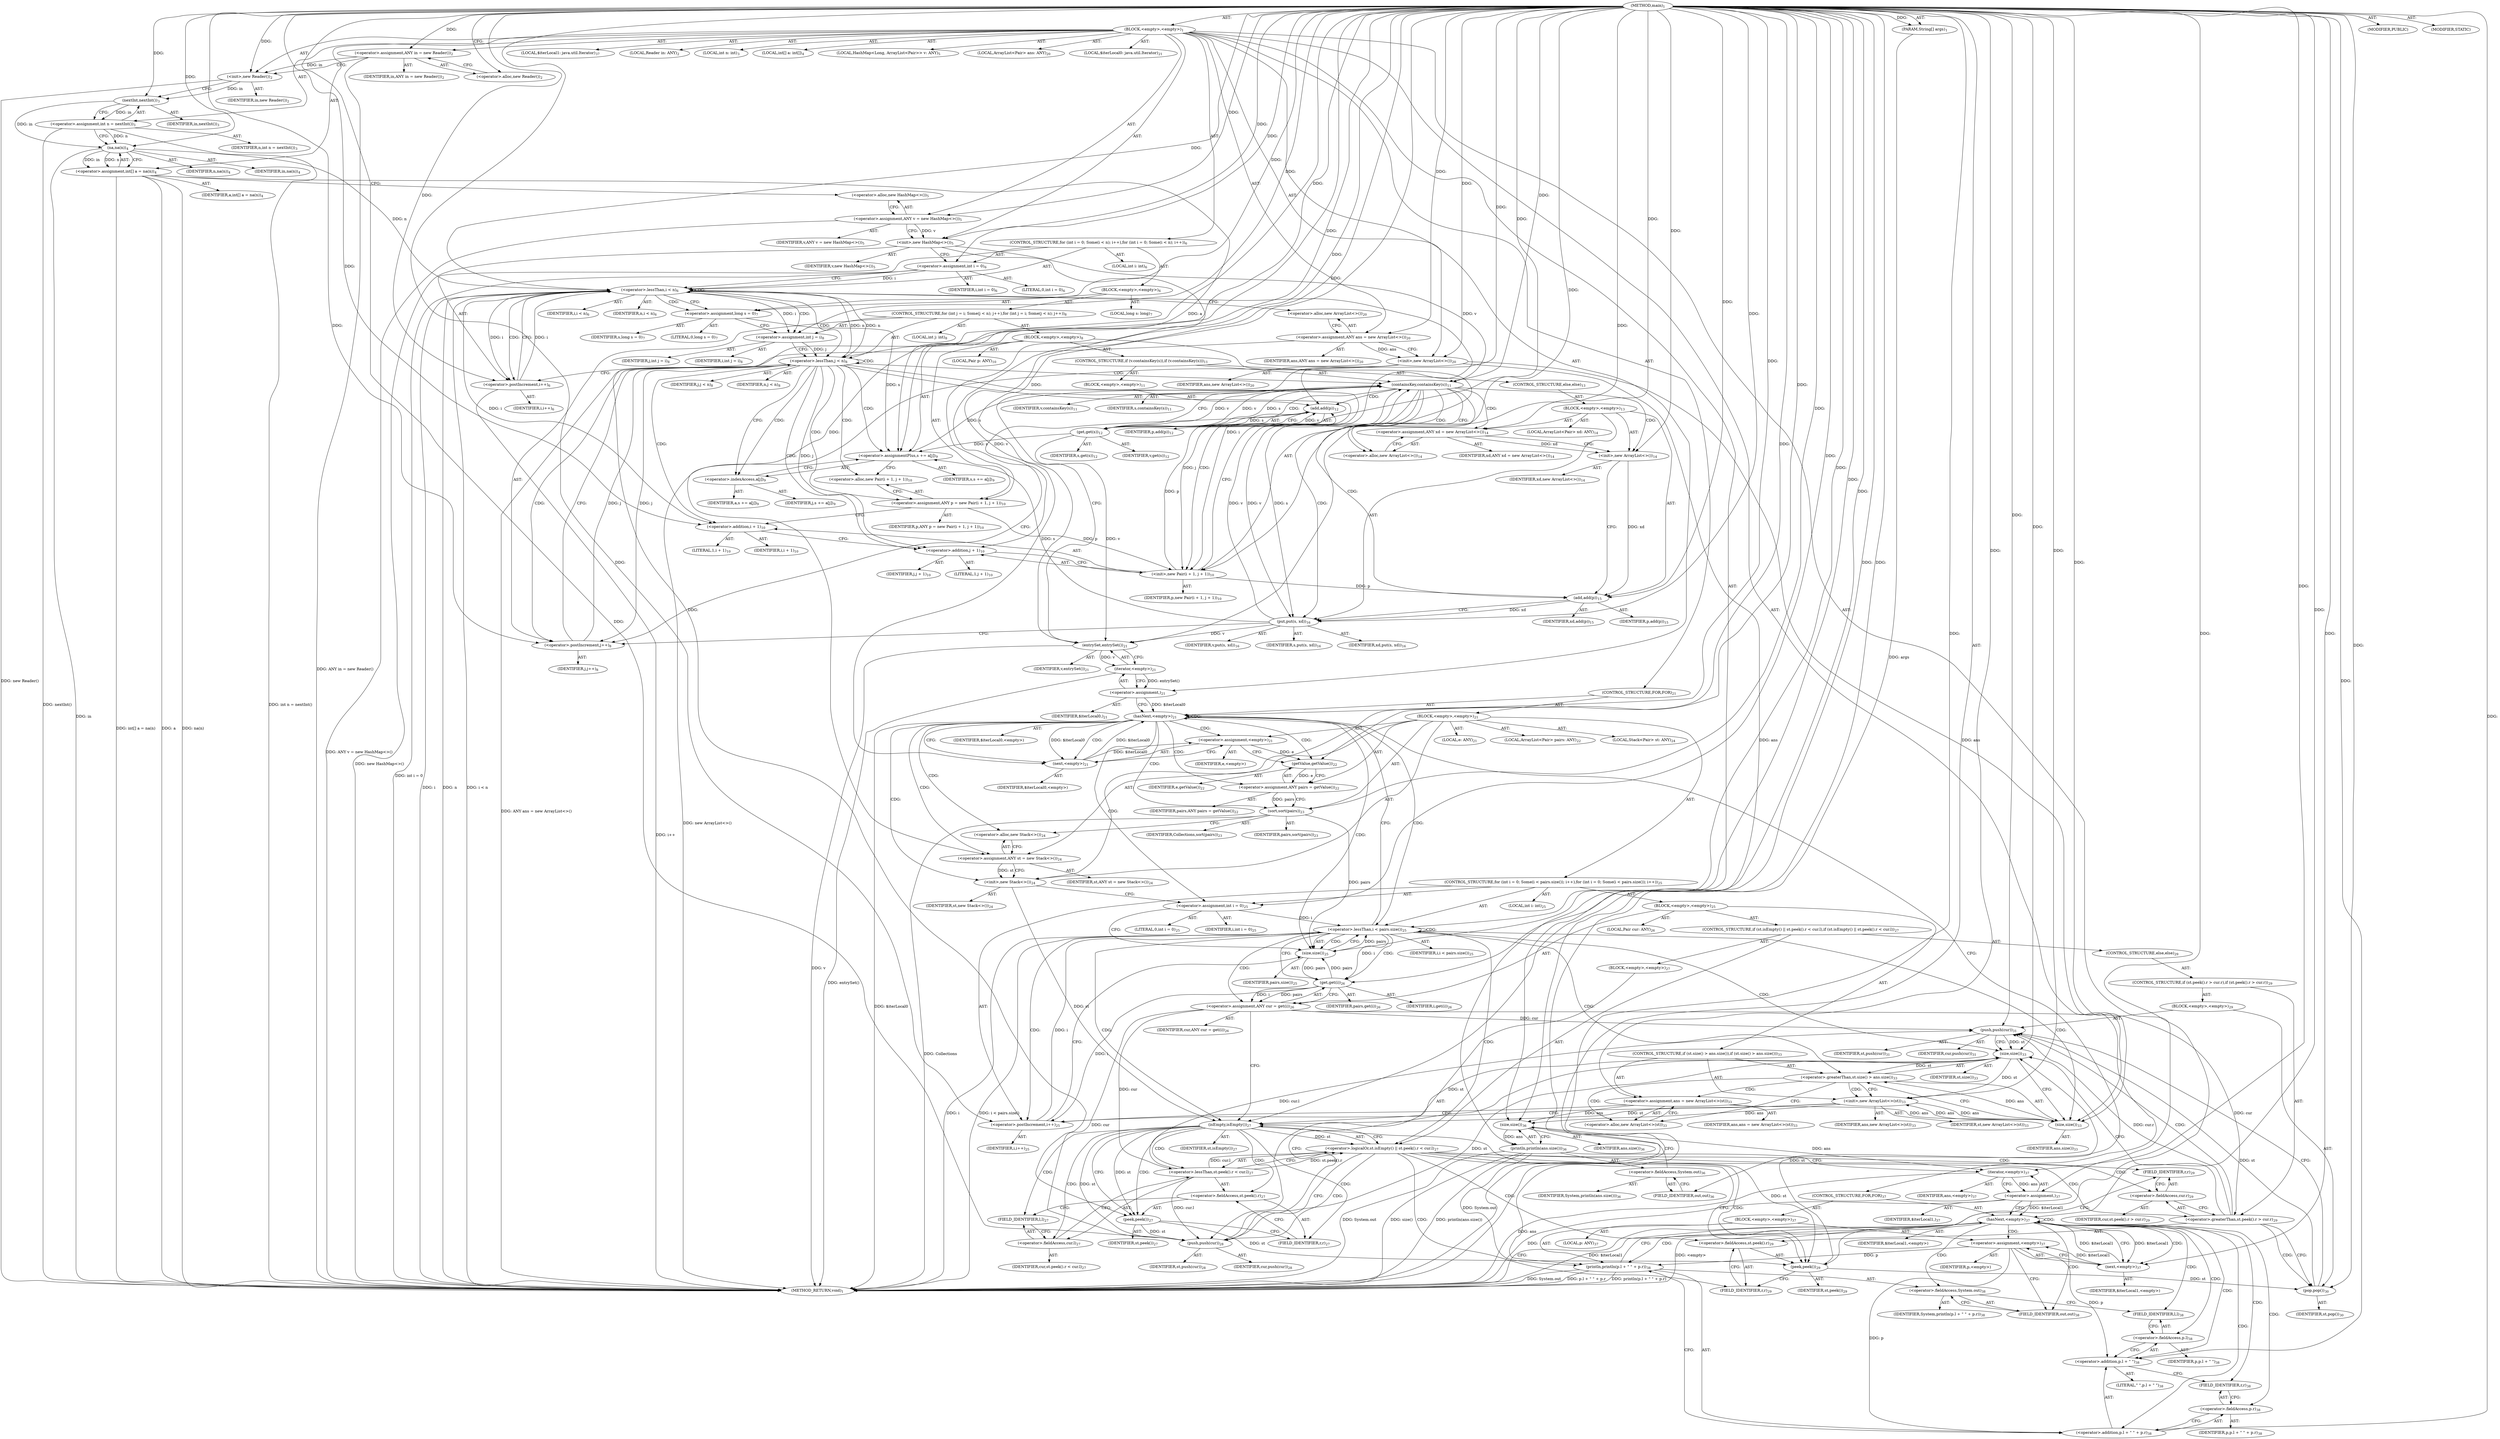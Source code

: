 digraph "main" {  
"30" [label = <(METHOD,main)<SUB>1</SUB>> ]
"31" [label = <(PARAM,String[] args)<SUB>1</SUB>> ]
"32" [label = <(BLOCK,&lt;empty&gt;,&lt;empty&gt;)<SUB>1</SUB>> ]
"4" [label = <(LOCAL,Reader in: ANY)<SUB>2</SUB>> ]
"33" [label = <(&lt;operator&gt;.assignment,ANY in = new Reader())<SUB>2</SUB>> ]
"34" [label = <(IDENTIFIER,in,ANY in = new Reader())<SUB>2</SUB>> ]
"35" [label = <(&lt;operator&gt;.alloc,new Reader())<SUB>2</SUB>> ]
"36" [label = <(&lt;init&gt;,new Reader())<SUB>2</SUB>> ]
"3" [label = <(IDENTIFIER,in,new Reader())<SUB>2</SUB>> ]
"37" [label = <(LOCAL,int n: int)<SUB>3</SUB>> ]
"38" [label = <(&lt;operator&gt;.assignment,int n = nextInt())<SUB>3</SUB>> ]
"39" [label = <(IDENTIFIER,n,int n = nextInt())<SUB>3</SUB>> ]
"40" [label = <(nextInt,nextInt())<SUB>3</SUB>> ]
"41" [label = <(IDENTIFIER,in,nextInt())<SUB>3</SUB>> ]
"42" [label = <(LOCAL,int[] a: int[])<SUB>4</SUB>> ]
"43" [label = <(&lt;operator&gt;.assignment,int[] a = na(n))<SUB>4</SUB>> ]
"44" [label = <(IDENTIFIER,a,int[] a = na(n))<SUB>4</SUB>> ]
"45" [label = <(na,na(n))<SUB>4</SUB>> ]
"46" [label = <(IDENTIFIER,in,na(n))<SUB>4</SUB>> ]
"47" [label = <(IDENTIFIER,n,na(n))<SUB>4</SUB>> ]
"6" [label = <(LOCAL,HashMap&lt;Long, ArrayList&lt;Pair&gt;&gt; v: ANY)<SUB>5</SUB>> ]
"48" [label = <(&lt;operator&gt;.assignment,ANY v = new HashMap&lt;&gt;())<SUB>5</SUB>> ]
"49" [label = <(IDENTIFIER,v,ANY v = new HashMap&lt;&gt;())<SUB>5</SUB>> ]
"50" [label = <(&lt;operator&gt;.alloc,new HashMap&lt;&gt;())<SUB>5</SUB>> ]
"51" [label = <(&lt;init&gt;,new HashMap&lt;&gt;())<SUB>5</SUB>> ]
"5" [label = <(IDENTIFIER,v,new HashMap&lt;&gt;())<SUB>5</SUB>> ]
"52" [label = <(CONTROL_STRUCTURE,for (int i = 0; Some(i &lt; n); i++),for (int i = 0; Some(i &lt; n); i++))<SUB>6</SUB>> ]
"53" [label = <(LOCAL,int i: int)<SUB>6</SUB>> ]
"54" [label = <(&lt;operator&gt;.assignment,int i = 0)<SUB>6</SUB>> ]
"55" [label = <(IDENTIFIER,i,int i = 0)<SUB>6</SUB>> ]
"56" [label = <(LITERAL,0,int i = 0)<SUB>6</SUB>> ]
"57" [label = <(&lt;operator&gt;.lessThan,i &lt; n)<SUB>6</SUB>> ]
"58" [label = <(IDENTIFIER,i,i &lt; n)<SUB>6</SUB>> ]
"59" [label = <(IDENTIFIER,n,i &lt; n)<SUB>6</SUB>> ]
"60" [label = <(&lt;operator&gt;.postIncrement,i++)<SUB>6</SUB>> ]
"61" [label = <(IDENTIFIER,i,i++)<SUB>6</SUB>> ]
"62" [label = <(BLOCK,&lt;empty&gt;,&lt;empty&gt;)<SUB>6</SUB>> ]
"63" [label = <(LOCAL,long s: long)<SUB>7</SUB>> ]
"64" [label = <(&lt;operator&gt;.assignment,long s = 0)<SUB>7</SUB>> ]
"65" [label = <(IDENTIFIER,s,long s = 0)<SUB>7</SUB>> ]
"66" [label = <(LITERAL,0,long s = 0)<SUB>7</SUB>> ]
"67" [label = <(CONTROL_STRUCTURE,for (int j = i; Some(j &lt; n); j++),for (int j = i; Some(j &lt; n); j++))<SUB>8</SUB>> ]
"68" [label = <(LOCAL,int j: int)<SUB>8</SUB>> ]
"69" [label = <(&lt;operator&gt;.assignment,int j = i)<SUB>8</SUB>> ]
"70" [label = <(IDENTIFIER,j,int j = i)<SUB>8</SUB>> ]
"71" [label = <(IDENTIFIER,i,int j = i)<SUB>8</SUB>> ]
"72" [label = <(&lt;operator&gt;.lessThan,j &lt; n)<SUB>8</SUB>> ]
"73" [label = <(IDENTIFIER,j,j &lt; n)<SUB>8</SUB>> ]
"74" [label = <(IDENTIFIER,n,j &lt; n)<SUB>8</SUB>> ]
"75" [label = <(&lt;operator&gt;.postIncrement,j++)<SUB>8</SUB>> ]
"76" [label = <(IDENTIFIER,j,j++)<SUB>8</SUB>> ]
"77" [label = <(BLOCK,&lt;empty&gt;,&lt;empty&gt;)<SUB>8</SUB>> ]
"78" [label = <(&lt;operator&gt;.assignmentPlus,s += a[j])<SUB>9</SUB>> ]
"79" [label = <(IDENTIFIER,s,s += a[j])<SUB>9</SUB>> ]
"80" [label = <(&lt;operator&gt;.indexAccess,a[j])<SUB>9</SUB>> ]
"81" [label = <(IDENTIFIER,a,s += a[j])<SUB>9</SUB>> ]
"82" [label = <(IDENTIFIER,j,s += a[j])<SUB>9</SUB>> ]
"8" [label = <(LOCAL,Pair p: ANY)<SUB>10</SUB>> ]
"83" [label = <(&lt;operator&gt;.assignment,ANY p = new Pair(i + 1, j + 1))<SUB>10</SUB>> ]
"84" [label = <(IDENTIFIER,p,ANY p = new Pair(i + 1, j + 1))<SUB>10</SUB>> ]
"85" [label = <(&lt;operator&gt;.alloc,new Pair(i + 1, j + 1))<SUB>10</SUB>> ]
"86" [label = <(&lt;init&gt;,new Pair(i + 1, j + 1))<SUB>10</SUB>> ]
"7" [label = <(IDENTIFIER,p,new Pair(i + 1, j + 1))<SUB>10</SUB>> ]
"87" [label = <(&lt;operator&gt;.addition,i + 1)<SUB>10</SUB>> ]
"88" [label = <(IDENTIFIER,i,i + 1)<SUB>10</SUB>> ]
"89" [label = <(LITERAL,1,i + 1)<SUB>10</SUB>> ]
"90" [label = <(&lt;operator&gt;.addition,j + 1)<SUB>10</SUB>> ]
"91" [label = <(IDENTIFIER,j,j + 1)<SUB>10</SUB>> ]
"92" [label = <(LITERAL,1,j + 1)<SUB>10</SUB>> ]
"93" [label = <(CONTROL_STRUCTURE,if (v.containsKey(s)),if (v.containsKey(s)))<SUB>11</SUB>> ]
"94" [label = <(containsKey,containsKey(s))<SUB>11</SUB>> ]
"95" [label = <(IDENTIFIER,v,containsKey(s))<SUB>11</SUB>> ]
"96" [label = <(IDENTIFIER,s,containsKey(s))<SUB>11</SUB>> ]
"97" [label = <(BLOCK,&lt;empty&gt;,&lt;empty&gt;)<SUB>11</SUB>> ]
"98" [label = <(add,add(p))<SUB>12</SUB>> ]
"99" [label = <(get,get(s))<SUB>12</SUB>> ]
"100" [label = <(IDENTIFIER,v,get(s))<SUB>12</SUB>> ]
"101" [label = <(IDENTIFIER,s,get(s))<SUB>12</SUB>> ]
"102" [label = <(IDENTIFIER,p,add(p))<SUB>12</SUB>> ]
"103" [label = <(CONTROL_STRUCTURE,else,else)<SUB>13</SUB>> ]
"104" [label = <(BLOCK,&lt;empty&gt;,&lt;empty&gt;)<SUB>13</SUB>> ]
"10" [label = <(LOCAL,ArrayList&lt;Pair&gt; xd: ANY)<SUB>14</SUB>> ]
"105" [label = <(&lt;operator&gt;.assignment,ANY xd = new ArrayList&lt;&gt;())<SUB>14</SUB>> ]
"106" [label = <(IDENTIFIER,xd,ANY xd = new ArrayList&lt;&gt;())<SUB>14</SUB>> ]
"107" [label = <(&lt;operator&gt;.alloc,new ArrayList&lt;&gt;())<SUB>14</SUB>> ]
"108" [label = <(&lt;init&gt;,new ArrayList&lt;&gt;())<SUB>14</SUB>> ]
"9" [label = <(IDENTIFIER,xd,new ArrayList&lt;&gt;())<SUB>14</SUB>> ]
"109" [label = <(add,add(p))<SUB>15</SUB>> ]
"110" [label = <(IDENTIFIER,xd,add(p))<SUB>15</SUB>> ]
"111" [label = <(IDENTIFIER,p,add(p))<SUB>15</SUB>> ]
"112" [label = <(put,put(s, xd))<SUB>16</SUB>> ]
"113" [label = <(IDENTIFIER,v,put(s, xd))<SUB>16</SUB>> ]
"114" [label = <(IDENTIFIER,s,put(s, xd))<SUB>16</SUB>> ]
"115" [label = <(IDENTIFIER,xd,put(s, xd))<SUB>16</SUB>> ]
"12" [label = <(LOCAL,ArrayList&lt;Pair&gt; ans: ANY)<SUB>20</SUB>> ]
"116" [label = <(&lt;operator&gt;.assignment,ANY ans = new ArrayList&lt;&gt;())<SUB>20</SUB>> ]
"117" [label = <(IDENTIFIER,ans,ANY ans = new ArrayList&lt;&gt;())<SUB>20</SUB>> ]
"118" [label = <(&lt;operator&gt;.alloc,new ArrayList&lt;&gt;())<SUB>20</SUB>> ]
"119" [label = <(&lt;init&gt;,new ArrayList&lt;&gt;())<SUB>20</SUB>> ]
"11" [label = <(IDENTIFIER,ans,new ArrayList&lt;&gt;())<SUB>20</SUB>> ]
"120" [label = <(LOCAL,$iterLocal0: java.util.Iterator)<SUB>21</SUB>> ]
"121" [label = <(&lt;operator&gt;.assignment,)<SUB>21</SUB>> ]
"122" [label = <(IDENTIFIER,$iterLocal0,)<SUB>21</SUB>> ]
"123" [label = <(iterator,&lt;empty&gt;)<SUB>21</SUB>> ]
"124" [label = <(entrySet,entrySet())<SUB>21</SUB>> ]
"125" [label = <(IDENTIFIER,v,entrySet())<SUB>21</SUB>> ]
"126" [label = <(CONTROL_STRUCTURE,FOR,FOR)<SUB>21</SUB>> ]
"127" [label = <(hasNext,&lt;empty&gt;)<SUB>21</SUB>> ]
"128" [label = <(IDENTIFIER,$iterLocal0,&lt;empty&gt;)> ]
"129" [label = <(BLOCK,&lt;empty&gt;,&lt;empty&gt;)<SUB>21</SUB>> ]
"130" [label = <(LOCAL,e: ANY)<SUB>21</SUB>> ]
"131" [label = <(&lt;operator&gt;.assignment,&lt;empty&gt;)<SUB>21</SUB>> ]
"132" [label = <(IDENTIFIER,e,&lt;empty&gt;)> ]
"133" [label = <(next,&lt;empty&gt;)<SUB>21</SUB>> ]
"134" [label = <(IDENTIFIER,$iterLocal0,&lt;empty&gt;)> ]
"135" [label = <(LOCAL,ArrayList&lt;Pair&gt; pairs: ANY)<SUB>22</SUB>> ]
"136" [label = <(&lt;operator&gt;.assignment,ANY pairs = getValue())<SUB>22</SUB>> ]
"137" [label = <(IDENTIFIER,pairs,ANY pairs = getValue())<SUB>22</SUB>> ]
"138" [label = <(getValue,getValue())<SUB>22</SUB>> ]
"139" [label = <(IDENTIFIER,e,getValue())<SUB>22</SUB>> ]
"140" [label = <(sort,sort(pairs))<SUB>23</SUB>> ]
"141" [label = <(IDENTIFIER,Collections,sort(pairs))<SUB>23</SUB>> ]
"142" [label = <(IDENTIFIER,pairs,sort(pairs))<SUB>23</SUB>> ]
"14" [label = <(LOCAL,Stack&lt;Pair&gt; st: ANY)<SUB>24</SUB>> ]
"143" [label = <(&lt;operator&gt;.assignment,ANY st = new Stack&lt;&gt;())<SUB>24</SUB>> ]
"144" [label = <(IDENTIFIER,st,ANY st = new Stack&lt;&gt;())<SUB>24</SUB>> ]
"145" [label = <(&lt;operator&gt;.alloc,new Stack&lt;&gt;())<SUB>24</SUB>> ]
"146" [label = <(&lt;init&gt;,new Stack&lt;&gt;())<SUB>24</SUB>> ]
"13" [label = <(IDENTIFIER,st,new Stack&lt;&gt;())<SUB>24</SUB>> ]
"147" [label = <(CONTROL_STRUCTURE,for (int i = 0; Some(i &lt; pairs.size()); i++),for (int i = 0; Some(i &lt; pairs.size()); i++))<SUB>25</SUB>> ]
"148" [label = <(LOCAL,int i: int)<SUB>25</SUB>> ]
"149" [label = <(&lt;operator&gt;.assignment,int i = 0)<SUB>25</SUB>> ]
"150" [label = <(IDENTIFIER,i,int i = 0)<SUB>25</SUB>> ]
"151" [label = <(LITERAL,0,int i = 0)<SUB>25</SUB>> ]
"152" [label = <(&lt;operator&gt;.lessThan,i &lt; pairs.size())<SUB>25</SUB>> ]
"153" [label = <(IDENTIFIER,i,i &lt; pairs.size())<SUB>25</SUB>> ]
"154" [label = <(size,size())<SUB>25</SUB>> ]
"155" [label = <(IDENTIFIER,pairs,size())<SUB>25</SUB>> ]
"156" [label = <(&lt;operator&gt;.postIncrement,i++)<SUB>25</SUB>> ]
"157" [label = <(IDENTIFIER,i,i++)<SUB>25</SUB>> ]
"158" [label = <(BLOCK,&lt;empty&gt;,&lt;empty&gt;)<SUB>25</SUB>> ]
"159" [label = <(LOCAL,Pair cur: ANY)<SUB>26</SUB>> ]
"160" [label = <(&lt;operator&gt;.assignment,ANY cur = get(i))<SUB>26</SUB>> ]
"161" [label = <(IDENTIFIER,cur,ANY cur = get(i))<SUB>26</SUB>> ]
"162" [label = <(get,get(i))<SUB>26</SUB>> ]
"163" [label = <(IDENTIFIER,pairs,get(i))<SUB>26</SUB>> ]
"164" [label = <(IDENTIFIER,i,get(i))<SUB>26</SUB>> ]
"165" [label = <(CONTROL_STRUCTURE,if (st.isEmpty() || st.peek().r &lt; cur.l),if (st.isEmpty() || st.peek().r &lt; cur.l))<SUB>27</SUB>> ]
"166" [label = <(&lt;operator&gt;.logicalOr,st.isEmpty() || st.peek().r &lt; cur.l)<SUB>27</SUB>> ]
"167" [label = <(isEmpty,isEmpty())<SUB>27</SUB>> ]
"168" [label = <(IDENTIFIER,st,isEmpty())<SUB>27</SUB>> ]
"169" [label = <(&lt;operator&gt;.lessThan,st.peek().r &lt; cur.l)<SUB>27</SUB>> ]
"170" [label = <(&lt;operator&gt;.fieldAccess,st.peek().r)<SUB>27</SUB>> ]
"171" [label = <(peek,peek())<SUB>27</SUB>> ]
"172" [label = <(IDENTIFIER,st,peek())<SUB>27</SUB>> ]
"173" [label = <(FIELD_IDENTIFIER,r,r)<SUB>27</SUB>> ]
"174" [label = <(&lt;operator&gt;.fieldAccess,cur.l)<SUB>27</SUB>> ]
"175" [label = <(IDENTIFIER,cur,st.peek().r &lt; cur.l)<SUB>27</SUB>> ]
"176" [label = <(FIELD_IDENTIFIER,l,l)<SUB>27</SUB>> ]
"177" [label = <(BLOCK,&lt;empty&gt;,&lt;empty&gt;)<SUB>27</SUB>> ]
"178" [label = <(push,push(cur))<SUB>28</SUB>> ]
"179" [label = <(IDENTIFIER,st,push(cur))<SUB>28</SUB>> ]
"180" [label = <(IDENTIFIER,cur,push(cur))<SUB>28</SUB>> ]
"181" [label = <(CONTROL_STRUCTURE,else,else)<SUB>29</SUB>> ]
"182" [label = <(CONTROL_STRUCTURE,if (st.peek().r &gt; cur.r),if (st.peek().r &gt; cur.r))<SUB>29</SUB>> ]
"183" [label = <(&lt;operator&gt;.greaterThan,st.peek().r &gt; cur.r)<SUB>29</SUB>> ]
"184" [label = <(&lt;operator&gt;.fieldAccess,st.peek().r)<SUB>29</SUB>> ]
"185" [label = <(peek,peek())<SUB>29</SUB>> ]
"186" [label = <(IDENTIFIER,st,peek())<SUB>29</SUB>> ]
"187" [label = <(FIELD_IDENTIFIER,r,r)<SUB>29</SUB>> ]
"188" [label = <(&lt;operator&gt;.fieldAccess,cur.r)<SUB>29</SUB>> ]
"189" [label = <(IDENTIFIER,cur,st.peek().r &gt; cur.r)<SUB>29</SUB>> ]
"190" [label = <(FIELD_IDENTIFIER,r,r)<SUB>29</SUB>> ]
"191" [label = <(BLOCK,&lt;empty&gt;,&lt;empty&gt;)<SUB>29</SUB>> ]
"192" [label = <(pop,pop())<SUB>30</SUB>> ]
"193" [label = <(IDENTIFIER,st,pop())<SUB>30</SUB>> ]
"194" [label = <(push,push(cur))<SUB>31</SUB>> ]
"195" [label = <(IDENTIFIER,st,push(cur))<SUB>31</SUB>> ]
"196" [label = <(IDENTIFIER,cur,push(cur))<SUB>31</SUB>> ]
"197" [label = <(CONTROL_STRUCTURE,if (st.size() &gt; ans.size()),if (st.size() &gt; ans.size()))<SUB>33</SUB>> ]
"198" [label = <(&lt;operator&gt;.greaterThan,st.size() &gt; ans.size())<SUB>33</SUB>> ]
"199" [label = <(size,size())<SUB>33</SUB>> ]
"200" [label = <(IDENTIFIER,st,size())<SUB>33</SUB>> ]
"201" [label = <(size,size())<SUB>33</SUB>> ]
"202" [label = <(IDENTIFIER,ans,size())<SUB>33</SUB>> ]
"203" [label = <(&lt;operator&gt;.assignment,ans = new ArrayList&lt;&gt;(st))<SUB>33</SUB>> ]
"204" [label = <(IDENTIFIER,ans,ans = new ArrayList&lt;&gt;(st))<SUB>33</SUB>> ]
"205" [label = <(&lt;operator&gt;.alloc,new ArrayList&lt;&gt;(st))<SUB>33</SUB>> ]
"206" [label = <(&lt;init&gt;,new ArrayList&lt;&gt;(st))<SUB>33</SUB>> ]
"15" [label = <(IDENTIFIER,ans,new ArrayList&lt;&gt;(st))<SUB>33</SUB>> ]
"207" [label = <(IDENTIFIER,st,new ArrayList&lt;&gt;(st))<SUB>33</SUB>> ]
"208" [label = <(println,println(ans.size()))<SUB>36</SUB>> ]
"209" [label = <(&lt;operator&gt;.fieldAccess,System.out)<SUB>36</SUB>> ]
"210" [label = <(IDENTIFIER,System,println(ans.size()))<SUB>36</SUB>> ]
"211" [label = <(FIELD_IDENTIFIER,out,out)<SUB>36</SUB>> ]
"212" [label = <(size,size())<SUB>36</SUB>> ]
"213" [label = <(IDENTIFIER,ans,size())<SUB>36</SUB>> ]
"214" [label = <(LOCAL,$iterLocal1: java.util.Iterator)<SUB>37</SUB>> ]
"215" [label = <(&lt;operator&gt;.assignment,)<SUB>37</SUB>> ]
"216" [label = <(IDENTIFIER,$iterLocal1,)<SUB>37</SUB>> ]
"217" [label = <(iterator,&lt;empty&gt;)<SUB>37</SUB>> ]
"218" [label = <(IDENTIFIER,ans,&lt;empty&gt;)<SUB>37</SUB>> ]
"219" [label = <(CONTROL_STRUCTURE,FOR,FOR)<SUB>37</SUB>> ]
"220" [label = <(hasNext,&lt;empty&gt;)<SUB>37</SUB>> ]
"221" [label = <(IDENTIFIER,$iterLocal1,&lt;empty&gt;)> ]
"222" [label = <(BLOCK,&lt;empty&gt;,&lt;empty&gt;)<SUB>37</SUB>> ]
"223" [label = <(LOCAL,p: ANY)<SUB>37</SUB>> ]
"224" [label = <(&lt;operator&gt;.assignment,&lt;empty&gt;)<SUB>37</SUB>> ]
"225" [label = <(IDENTIFIER,p,&lt;empty&gt;)> ]
"226" [label = <(next,&lt;empty&gt;)<SUB>37</SUB>> ]
"227" [label = <(IDENTIFIER,$iterLocal1,&lt;empty&gt;)> ]
"228" [label = <(println,println(p.l + &quot; &quot; + p.r))<SUB>38</SUB>> ]
"229" [label = <(&lt;operator&gt;.fieldAccess,System.out)<SUB>38</SUB>> ]
"230" [label = <(IDENTIFIER,System,println(p.l + &quot; &quot; + p.r))<SUB>38</SUB>> ]
"231" [label = <(FIELD_IDENTIFIER,out,out)<SUB>38</SUB>> ]
"232" [label = <(&lt;operator&gt;.addition,p.l + &quot; &quot; + p.r)<SUB>38</SUB>> ]
"233" [label = <(&lt;operator&gt;.addition,p.l + &quot; &quot;)<SUB>38</SUB>> ]
"234" [label = <(&lt;operator&gt;.fieldAccess,p.l)<SUB>38</SUB>> ]
"235" [label = <(IDENTIFIER,p,p.l + &quot; &quot;)<SUB>38</SUB>> ]
"236" [label = <(FIELD_IDENTIFIER,l,l)<SUB>38</SUB>> ]
"237" [label = <(LITERAL,&quot; &quot;,p.l + &quot; &quot;)<SUB>38</SUB>> ]
"238" [label = <(&lt;operator&gt;.fieldAccess,p.r)<SUB>38</SUB>> ]
"239" [label = <(IDENTIFIER,p,p.l + &quot; &quot; + p.r)<SUB>38</SUB>> ]
"240" [label = <(FIELD_IDENTIFIER,r,r)<SUB>38</SUB>> ]
"241" [label = <(MODIFIER,PUBLIC)> ]
"242" [label = <(MODIFIER,STATIC)> ]
"243" [label = <(METHOD_RETURN,void)<SUB>1</SUB>> ]
  "30" -> "31"  [ label = "AST: "] 
  "30" -> "32"  [ label = "AST: "] 
  "30" -> "241"  [ label = "AST: "] 
  "30" -> "242"  [ label = "AST: "] 
  "30" -> "243"  [ label = "AST: "] 
  "32" -> "4"  [ label = "AST: "] 
  "32" -> "33"  [ label = "AST: "] 
  "32" -> "36"  [ label = "AST: "] 
  "32" -> "37"  [ label = "AST: "] 
  "32" -> "38"  [ label = "AST: "] 
  "32" -> "42"  [ label = "AST: "] 
  "32" -> "43"  [ label = "AST: "] 
  "32" -> "6"  [ label = "AST: "] 
  "32" -> "48"  [ label = "AST: "] 
  "32" -> "51"  [ label = "AST: "] 
  "32" -> "52"  [ label = "AST: "] 
  "32" -> "12"  [ label = "AST: "] 
  "32" -> "116"  [ label = "AST: "] 
  "32" -> "119"  [ label = "AST: "] 
  "32" -> "120"  [ label = "AST: "] 
  "32" -> "121"  [ label = "AST: "] 
  "32" -> "126"  [ label = "AST: "] 
  "32" -> "208"  [ label = "AST: "] 
  "32" -> "214"  [ label = "AST: "] 
  "32" -> "215"  [ label = "AST: "] 
  "32" -> "219"  [ label = "AST: "] 
  "33" -> "34"  [ label = "AST: "] 
  "33" -> "35"  [ label = "AST: "] 
  "36" -> "3"  [ label = "AST: "] 
  "38" -> "39"  [ label = "AST: "] 
  "38" -> "40"  [ label = "AST: "] 
  "40" -> "41"  [ label = "AST: "] 
  "43" -> "44"  [ label = "AST: "] 
  "43" -> "45"  [ label = "AST: "] 
  "45" -> "46"  [ label = "AST: "] 
  "45" -> "47"  [ label = "AST: "] 
  "48" -> "49"  [ label = "AST: "] 
  "48" -> "50"  [ label = "AST: "] 
  "51" -> "5"  [ label = "AST: "] 
  "52" -> "53"  [ label = "AST: "] 
  "52" -> "54"  [ label = "AST: "] 
  "52" -> "57"  [ label = "AST: "] 
  "52" -> "60"  [ label = "AST: "] 
  "52" -> "62"  [ label = "AST: "] 
  "54" -> "55"  [ label = "AST: "] 
  "54" -> "56"  [ label = "AST: "] 
  "57" -> "58"  [ label = "AST: "] 
  "57" -> "59"  [ label = "AST: "] 
  "60" -> "61"  [ label = "AST: "] 
  "62" -> "63"  [ label = "AST: "] 
  "62" -> "64"  [ label = "AST: "] 
  "62" -> "67"  [ label = "AST: "] 
  "64" -> "65"  [ label = "AST: "] 
  "64" -> "66"  [ label = "AST: "] 
  "67" -> "68"  [ label = "AST: "] 
  "67" -> "69"  [ label = "AST: "] 
  "67" -> "72"  [ label = "AST: "] 
  "67" -> "75"  [ label = "AST: "] 
  "67" -> "77"  [ label = "AST: "] 
  "69" -> "70"  [ label = "AST: "] 
  "69" -> "71"  [ label = "AST: "] 
  "72" -> "73"  [ label = "AST: "] 
  "72" -> "74"  [ label = "AST: "] 
  "75" -> "76"  [ label = "AST: "] 
  "77" -> "78"  [ label = "AST: "] 
  "77" -> "8"  [ label = "AST: "] 
  "77" -> "83"  [ label = "AST: "] 
  "77" -> "86"  [ label = "AST: "] 
  "77" -> "93"  [ label = "AST: "] 
  "78" -> "79"  [ label = "AST: "] 
  "78" -> "80"  [ label = "AST: "] 
  "80" -> "81"  [ label = "AST: "] 
  "80" -> "82"  [ label = "AST: "] 
  "83" -> "84"  [ label = "AST: "] 
  "83" -> "85"  [ label = "AST: "] 
  "86" -> "7"  [ label = "AST: "] 
  "86" -> "87"  [ label = "AST: "] 
  "86" -> "90"  [ label = "AST: "] 
  "87" -> "88"  [ label = "AST: "] 
  "87" -> "89"  [ label = "AST: "] 
  "90" -> "91"  [ label = "AST: "] 
  "90" -> "92"  [ label = "AST: "] 
  "93" -> "94"  [ label = "AST: "] 
  "93" -> "97"  [ label = "AST: "] 
  "93" -> "103"  [ label = "AST: "] 
  "94" -> "95"  [ label = "AST: "] 
  "94" -> "96"  [ label = "AST: "] 
  "97" -> "98"  [ label = "AST: "] 
  "98" -> "99"  [ label = "AST: "] 
  "98" -> "102"  [ label = "AST: "] 
  "99" -> "100"  [ label = "AST: "] 
  "99" -> "101"  [ label = "AST: "] 
  "103" -> "104"  [ label = "AST: "] 
  "104" -> "10"  [ label = "AST: "] 
  "104" -> "105"  [ label = "AST: "] 
  "104" -> "108"  [ label = "AST: "] 
  "104" -> "109"  [ label = "AST: "] 
  "104" -> "112"  [ label = "AST: "] 
  "105" -> "106"  [ label = "AST: "] 
  "105" -> "107"  [ label = "AST: "] 
  "108" -> "9"  [ label = "AST: "] 
  "109" -> "110"  [ label = "AST: "] 
  "109" -> "111"  [ label = "AST: "] 
  "112" -> "113"  [ label = "AST: "] 
  "112" -> "114"  [ label = "AST: "] 
  "112" -> "115"  [ label = "AST: "] 
  "116" -> "117"  [ label = "AST: "] 
  "116" -> "118"  [ label = "AST: "] 
  "119" -> "11"  [ label = "AST: "] 
  "121" -> "122"  [ label = "AST: "] 
  "121" -> "123"  [ label = "AST: "] 
  "123" -> "124"  [ label = "AST: "] 
  "124" -> "125"  [ label = "AST: "] 
  "126" -> "127"  [ label = "AST: "] 
  "126" -> "129"  [ label = "AST: "] 
  "127" -> "128"  [ label = "AST: "] 
  "129" -> "130"  [ label = "AST: "] 
  "129" -> "131"  [ label = "AST: "] 
  "129" -> "135"  [ label = "AST: "] 
  "129" -> "136"  [ label = "AST: "] 
  "129" -> "140"  [ label = "AST: "] 
  "129" -> "14"  [ label = "AST: "] 
  "129" -> "143"  [ label = "AST: "] 
  "129" -> "146"  [ label = "AST: "] 
  "129" -> "147"  [ label = "AST: "] 
  "131" -> "132"  [ label = "AST: "] 
  "131" -> "133"  [ label = "AST: "] 
  "133" -> "134"  [ label = "AST: "] 
  "136" -> "137"  [ label = "AST: "] 
  "136" -> "138"  [ label = "AST: "] 
  "138" -> "139"  [ label = "AST: "] 
  "140" -> "141"  [ label = "AST: "] 
  "140" -> "142"  [ label = "AST: "] 
  "143" -> "144"  [ label = "AST: "] 
  "143" -> "145"  [ label = "AST: "] 
  "146" -> "13"  [ label = "AST: "] 
  "147" -> "148"  [ label = "AST: "] 
  "147" -> "149"  [ label = "AST: "] 
  "147" -> "152"  [ label = "AST: "] 
  "147" -> "156"  [ label = "AST: "] 
  "147" -> "158"  [ label = "AST: "] 
  "149" -> "150"  [ label = "AST: "] 
  "149" -> "151"  [ label = "AST: "] 
  "152" -> "153"  [ label = "AST: "] 
  "152" -> "154"  [ label = "AST: "] 
  "154" -> "155"  [ label = "AST: "] 
  "156" -> "157"  [ label = "AST: "] 
  "158" -> "159"  [ label = "AST: "] 
  "158" -> "160"  [ label = "AST: "] 
  "158" -> "165"  [ label = "AST: "] 
  "158" -> "197"  [ label = "AST: "] 
  "160" -> "161"  [ label = "AST: "] 
  "160" -> "162"  [ label = "AST: "] 
  "162" -> "163"  [ label = "AST: "] 
  "162" -> "164"  [ label = "AST: "] 
  "165" -> "166"  [ label = "AST: "] 
  "165" -> "177"  [ label = "AST: "] 
  "165" -> "181"  [ label = "AST: "] 
  "166" -> "167"  [ label = "AST: "] 
  "166" -> "169"  [ label = "AST: "] 
  "167" -> "168"  [ label = "AST: "] 
  "169" -> "170"  [ label = "AST: "] 
  "169" -> "174"  [ label = "AST: "] 
  "170" -> "171"  [ label = "AST: "] 
  "170" -> "173"  [ label = "AST: "] 
  "171" -> "172"  [ label = "AST: "] 
  "174" -> "175"  [ label = "AST: "] 
  "174" -> "176"  [ label = "AST: "] 
  "177" -> "178"  [ label = "AST: "] 
  "178" -> "179"  [ label = "AST: "] 
  "178" -> "180"  [ label = "AST: "] 
  "181" -> "182"  [ label = "AST: "] 
  "182" -> "183"  [ label = "AST: "] 
  "182" -> "191"  [ label = "AST: "] 
  "183" -> "184"  [ label = "AST: "] 
  "183" -> "188"  [ label = "AST: "] 
  "184" -> "185"  [ label = "AST: "] 
  "184" -> "187"  [ label = "AST: "] 
  "185" -> "186"  [ label = "AST: "] 
  "188" -> "189"  [ label = "AST: "] 
  "188" -> "190"  [ label = "AST: "] 
  "191" -> "192"  [ label = "AST: "] 
  "191" -> "194"  [ label = "AST: "] 
  "192" -> "193"  [ label = "AST: "] 
  "194" -> "195"  [ label = "AST: "] 
  "194" -> "196"  [ label = "AST: "] 
  "197" -> "198"  [ label = "AST: "] 
  "197" -> "203"  [ label = "AST: "] 
  "197" -> "206"  [ label = "AST: "] 
  "198" -> "199"  [ label = "AST: "] 
  "198" -> "201"  [ label = "AST: "] 
  "199" -> "200"  [ label = "AST: "] 
  "201" -> "202"  [ label = "AST: "] 
  "203" -> "204"  [ label = "AST: "] 
  "203" -> "205"  [ label = "AST: "] 
  "206" -> "15"  [ label = "AST: "] 
  "206" -> "207"  [ label = "AST: "] 
  "208" -> "209"  [ label = "AST: "] 
  "208" -> "212"  [ label = "AST: "] 
  "209" -> "210"  [ label = "AST: "] 
  "209" -> "211"  [ label = "AST: "] 
  "212" -> "213"  [ label = "AST: "] 
  "215" -> "216"  [ label = "AST: "] 
  "215" -> "217"  [ label = "AST: "] 
  "217" -> "218"  [ label = "AST: "] 
  "219" -> "220"  [ label = "AST: "] 
  "219" -> "222"  [ label = "AST: "] 
  "220" -> "221"  [ label = "AST: "] 
  "222" -> "223"  [ label = "AST: "] 
  "222" -> "224"  [ label = "AST: "] 
  "222" -> "228"  [ label = "AST: "] 
  "224" -> "225"  [ label = "AST: "] 
  "224" -> "226"  [ label = "AST: "] 
  "226" -> "227"  [ label = "AST: "] 
  "228" -> "229"  [ label = "AST: "] 
  "228" -> "232"  [ label = "AST: "] 
  "229" -> "230"  [ label = "AST: "] 
  "229" -> "231"  [ label = "AST: "] 
  "232" -> "233"  [ label = "AST: "] 
  "232" -> "238"  [ label = "AST: "] 
  "233" -> "234"  [ label = "AST: "] 
  "233" -> "237"  [ label = "AST: "] 
  "234" -> "235"  [ label = "AST: "] 
  "234" -> "236"  [ label = "AST: "] 
  "238" -> "239"  [ label = "AST: "] 
  "238" -> "240"  [ label = "AST: "] 
  "33" -> "36"  [ label = "CFG: "] 
  "36" -> "40"  [ label = "CFG: "] 
  "38" -> "45"  [ label = "CFG: "] 
  "43" -> "50"  [ label = "CFG: "] 
  "48" -> "51"  [ label = "CFG: "] 
  "51" -> "54"  [ label = "CFG: "] 
  "116" -> "119"  [ label = "CFG: "] 
  "119" -> "124"  [ label = "CFG: "] 
  "121" -> "127"  [ label = "CFG: "] 
  "208" -> "217"  [ label = "CFG: "] 
  "215" -> "220"  [ label = "CFG: "] 
  "35" -> "33"  [ label = "CFG: "] 
  "40" -> "38"  [ label = "CFG: "] 
  "45" -> "43"  [ label = "CFG: "] 
  "50" -> "48"  [ label = "CFG: "] 
  "54" -> "57"  [ label = "CFG: "] 
  "57" -> "64"  [ label = "CFG: "] 
  "57" -> "118"  [ label = "CFG: "] 
  "60" -> "57"  [ label = "CFG: "] 
  "118" -> "116"  [ label = "CFG: "] 
  "123" -> "121"  [ label = "CFG: "] 
  "127" -> "133"  [ label = "CFG: "] 
  "127" -> "211"  [ label = "CFG: "] 
  "209" -> "212"  [ label = "CFG: "] 
  "212" -> "208"  [ label = "CFG: "] 
  "217" -> "215"  [ label = "CFG: "] 
  "220" -> "243"  [ label = "CFG: "] 
  "220" -> "226"  [ label = "CFG: "] 
  "64" -> "69"  [ label = "CFG: "] 
  "124" -> "123"  [ label = "CFG: "] 
  "131" -> "138"  [ label = "CFG: "] 
  "136" -> "140"  [ label = "CFG: "] 
  "140" -> "145"  [ label = "CFG: "] 
  "143" -> "146"  [ label = "CFG: "] 
  "146" -> "149"  [ label = "CFG: "] 
  "211" -> "209"  [ label = "CFG: "] 
  "224" -> "231"  [ label = "CFG: "] 
  "228" -> "220"  [ label = "CFG: "] 
  "69" -> "72"  [ label = "CFG: "] 
  "72" -> "80"  [ label = "CFG: "] 
  "72" -> "60"  [ label = "CFG: "] 
  "75" -> "72"  [ label = "CFG: "] 
  "133" -> "131"  [ label = "CFG: "] 
  "138" -> "136"  [ label = "CFG: "] 
  "145" -> "143"  [ label = "CFG: "] 
  "149" -> "154"  [ label = "CFG: "] 
  "152" -> "127"  [ label = "CFG: "] 
  "152" -> "162"  [ label = "CFG: "] 
  "156" -> "154"  [ label = "CFG: "] 
  "226" -> "224"  [ label = "CFG: "] 
  "229" -> "236"  [ label = "CFG: "] 
  "232" -> "228"  [ label = "CFG: "] 
  "78" -> "85"  [ label = "CFG: "] 
  "83" -> "87"  [ label = "CFG: "] 
  "86" -> "94"  [ label = "CFG: "] 
  "154" -> "152"  [ label = "CFG: "] 
  "160" -> "167"  [ label = "CFG: "] 
  "231" -> "229"  [ label = "CFG: "] 
  "233" -> "240"  [ label = "CFG: "] 
  "238" -> "232"  [ label = "CFG: "] 
  "80" -> "78"  [ label = "CFG: "] 
  "85" -> "83"  [ label = "CFG: "] 
  "87" -> "90"  [ label = "CFG: "] 
  "90" -> "86"  [ label = "CFG: "] 
  "94" -> "99"  [ label = "CFG: "] 
  "94" -> "107"  [ label = "CFG: "] 
  "162" -> "160"  [ label = "CFG: "] 
  "166" -> "178"  [ label = "CFG: "] 
  "166" -> "185"  [ label = "CFG: "] 
  "198" -> "205"  [ label = "CFG: "] 
  "198" -> "206"  [ label = "CFG: "] 
  "203" -> "156"  [ label = "CFG: "] 
  "206" -> "156"  [ label = "CFG: "] 
  "234" -> "233"  [ label = "CFG: "] 
  "240" -> "238"  [ label = "CFG: "] 
  "98" -> "75"  [ label = "CFG: "] 
  "167" -> "166"  [ label = "CFG: "] 
  "167" -> "171"  [ label = "CFG: "] 
  "169" -> "166"  [ label = "CFG: "] 
  "178" -> "199"  [ label = "CFG: "] 
  "199" -> "201"  [ label = "CFG: "] 
  "201" -> "198"  [ label = "CFG: "] 
  "205" -> "203"  [ label = "CFG: "] 
  "236" -> "234"  [ label = "CFG: "] 
  "99" -> "98"  [ label = "CFG: "] 
  "105" -> "108"  [ label = "CFG: "] 
  "108" -> "109"  [ label = "CFG: "] 
  "109" -> "112"  [ label = "CFG: "] 
  "112" -> "75"  [ label = "CFG: "] 
  "170" -> "176"  [ label = "CFG: "] 
  "174" -> "169"  [ label = "CFG: "] 
  "183" -> "192"  [ label = "CFG: "] 
  "183" -> "199"  [ label = "CFG: "] 
  "107" -> "105"  [ label = "CFG: "] 
  "171" -> "173"  [ label = "CFG: "] 
  "173" -> "170"  [ label = "CFG: "] 
  "176" -> "174"  [ label = "CFG: "] 
  "184" -> "190"  [ label = "CFG: "] 
  "188" -> "183"  [ label = "CFG: "] 
  "192" -> "194"  [ label = "CFG: "] 
  "194" -> "199"  [ label = "CFG: "] 
  "185" -> "187"  [ label = "CFG: "] 
  "187" -> "184"  [ label = "CFG: "] 
  "190" -> "188"  [ label = "CFG: "] 
  "30" -> "35"  [ label = "CFG: "] 
  "31" -> "243"  [ label = "DDG: args"] 
  "33" -> "243"  [ label = "DDG: ANY in = new Reader()"] 
  "36" -> "243"  [ label = "DDG: new Reader()"] 
  "38" -> "243"  [ label = "DDG: nextInt()"] 
  "38" -> "243"  [ label = "DDG: int n = nextInt()"] 
  "43" -> "243"  [ label = "DDG: a"] 
  "45" -> "243"  [ label = "DDG: in"] 
  "43" -> "243"  [ label = "DDG: na(n)"] 
  "43" -> "243"  [ label = "DDG: int[] a = na(n)"] 
  "48" -> "243"  [ label = "DDG: ANY v = new HashMap&lt;&gt;()"] 
  "51" -> "243"  [ label = "DDG: new HashMap&lt;&gt;()"] 
  "54" -> "243"  [ label = "DDG: int i = 0"] 
  "57" -> "243"  [ label = "DDG: i"] 
  "57" -> "243"  [ label = "DDG: n"] 
  "57" -> "243"  [ label = "DDG: i &lt; n"] 
  "116" -> "243"  [ label = "DDG: ANY ans = new ArrayList&lt;&gt;()"] 
  "119" -> "243"  [ label = "DDG: new ArrayList&lt;&gt;()"] 
  "124" -> "243"  [ label = "DDG: v"] 
  "123" -> "243"  [ label = "DDG: entrySet()"] 
  "127" -> "243"  [ label = "DDG: $iterLocal0"] 
  "208" -> "243"  [ label = "DDG: System.out"] 
  "208" -> "243"  [ label = "DDG: size()"] 
  "208" -> "243"  [ label = "DDG: println(ans.size())"] 
  "217" -> "243"  [ label = "DDG: ans"] 
  "215" -> "243"  [ label = "DDG: "] 
  "220" -> "243"  [ label = "DDG: $iterLocal1"] 
  "220" -> "243"  [ label = "DDG: &lt;empty&gt;"] 
  "228" -> "243"  [ label = "DDG: System.out"] 
  "228" -> "243"  [ label = "DDG: p.l + &quot; &quot; + p.r"] 
  "228" -> "243"  [ label = "DDG: println(p.l + &quot; &quot; + p.r)"] 
  "152" -> "243"  [ label = "DDG: i"] 
  "152" -> "243"  [ label = "DDG: i &lt; pairs.size()"] 
  "60" -> "243"  [ label = "DDG: i++"] 
  "140" -> "243"  [ label = "DDG: Collections"] 
  "30" -> "31"  [ label = "DDG: "] 
  "30" -> "33"  [ label = "DDG: "] 
  "40" -> "38"  [ label = "DDG: in"] 
  "45" -> "43"  [ label = "DDG: in"] 
  "45" -> "43"  [ label = "DDG: n"] 
  "30" -> "48"  [ label = "DDG: "] 
  "30" -> "116"  [ label = "DDG: "] 
  "123" -> "121"  [ label = "DDG: entrySet()"] 
  "217" -> "215"  [ label = "DDG: ans"] 
  "33" -> "36"  [ label = "DDG: in"] 
  "30" -> "36"  [ label = "DDG: "] 
  "48" -> "51"  [ label = "DDG: v"] 
  "30" -> "51"  [ label = "DDG: "] 
  "30" -> "54"  [ label = "DDG: "] 
  "116" -> "119"  [ label = "DDG: ans"] 
  "30" -> "119"  [ label = "DDG: "] 
  "212" -> "208"  [ label = "DDG: ans"] 
  "36" -> "40"  [ label = "DDG: in"] 
  "30" -> "40"  [ label = "DDG: "] 
  "40" -> "45"  [ label = "DDG: in"] 
  "30" -> "45"  [ label = "DDG: "] 
  "38" -> "45"  [ label = "DDG: n"] 
  "54" -> "57"  [ label = "DDG: i"] 
  "60" -> "57"  [ label = "DDG: i"] 
  "30" -> "57"  [ label = "DDG: "] 
  "45" -> "57"  [ label = "DDG: n"] 
  "72" -> "57"  [ label = "DDG: n"] 
  "30" -> "60"  [ label = "DDG: "] 
  "57" -> "60"  [ label = "DDG: i"] 
  "30" -> "64"  [ label = "DDG: "] 
  "124" -> "123"  [ label = "DDG: v"] 
  "121" -> "127"  [ label = "DDG: $iterLocal0"] 
  "133" -> "127"  [ label = "DDG: $iterLocal0"] 
  "30" -> "127"  [ label = "DDG: "] 
  "133" -> "131"  [ label = "DDG: $iterLocal0"] 
  "138" -> "136"  [ label = "DDG: e"] 
  "30" -> "143"  [ label = "DDG: "] 
  "119" -> "212"  [ label = "DDG: ans"] 
  "206" -> "212"  [ label = "DDG: ans"] 
  "203" -> "212"  [ label = "DDG: ans"] 
  "30" -> "212"  [ label = "DDG: "] 
  "212" -> "217"  [ label = "DDG: ans"] 
  "30" -> "217"  [ label = "DDG: "] 
  "215" -> "220"  [ label = "DDG: $iterLocal1"] 
  "226" -> "220"  [ label = "DDG: $iterLocal1"] 
  "30" -> "220"  [ label = "DDG: "] 
  "226" -> "224"  [ label = "DDG: $iterLocal1"] 
  "57" -> "69"  [ label = "DDG: i"] 
  "30" -> "69"  [ label = "DDG: "] 
  "51" -> "124"  [ label = "DDG: v"] 
  "112" -> "124"  [ label = "DDG: v"] 
  "99" -> "124"  [ label = "DDG: v"] 
  "30" -> "124"  [ label = "DDG: "] 
  "30" -> "140"  [ label = "DDG: "] 
  "136" -> "140"  [ label = "DDG: pairs"] 
  "143" -> "146"  [ label = "DDG: st"] 
  "30" -> "146"  [ label = "DDG: "] 
  "30" -> "149"  [ label = "DDG: "] 
  "208" -> "228"  [ label = "DDG: System.out"] 
  "224" -> "228"  [ label = "DDG: p"] 
  "30" -> "228"  [ label = "DDG: "] 
  "69" -> "72"  [ label = "DDG: j"] 
  "75" -> "72"  [ label = "DDG: j"] 
  "30" -> "72"  [ label = "DDG: "] 
  "57" -> "72"  [ label = "DDG: n"] 
  "30" -> "75"  [ label = "DDG: "] 
  "72" -> "75"  [ label = "DDG: j"] 
  "43" -> "78"  [ label = "DDG: a"] 
  "30" -> "83"  [ label = "DDG: "] 
  "127" -> "133"  [ label = "DDG: $iterLocal0"] 
  "30" -> "133"  [ label = "DDG: "] 
  "131" -> "138"  [ label = "DDG: e"] 
  "30" -> "138"  [ label = "DDG: "] 
  "149" -> "152"  [ label = "DDG: i"] 
  "156" -> "152"  [ label = "DDG: i"] 
  "30" -> "152"  [ label = "DDG: "] 
  "154" -> "152"  [ label = "DDG: pairs"] 
  "162" -> "156"  [ label = "DDG: i"] 
  "30" -> "156"  [ label = "DDG: "] 
  "162" -> "160"  [ label = "DDG: pairs"] 
  "162" -> "160"  [ label = "DDG: i"] 
  "220" -> "226"  [ label = "DDG: $iterLocal1"] 
  "30" -> "226"  [ label = "DDG: "] 
  "224" -> "232"  [ label = "DDG: p"] 
  "30" -> "232"  [ label = "DDG: "] 
  "64" -> "78"  [ label = "DDG: s"] 
  "112" -> "78"  [ label = "DDG: s"] 
  "99" -> "78"  [ label = "DDG: s"] 
  "30" -> "78"  [ label = "DDG: "] 
  "83" -> "86"  [ label = "DDG: p"] 
  "30" -> "86"  [ label = "DDG: "] 
  "57" -> "86"  [ label = "DDG: i"] 
  "72" -> "86"  [ label = "DDG: j"] 
  "140" -> "154"  [ label = "DDG: pairs"] 
  "162" -> "154"  [ label = "DDG: pairs"] 
  "30" -> "154"  [ label = "DDG: "] 
  "30" -> "203"  [ label = "DDG: "] 
  "224" -> "233"  [ label = "DDG: p"] 
  "30" -> "233"  [ label = "DDG: "] 
  "30" -> "87"  [ label = "DDG: "] 
  "57" -> "87"  [ label = "DDG: i"] 
  "72" -> "90"  [ label = "DDG: j"] 
  "30" -> "90"  [ label = "DDG: "] 
  "51" -> "94"  [ label = "DDG: v"] 
  "112" -> "94"  [ label = "DDG: v"] 
  "99" -> "94"  [ label = "DDG: v"] 
  "30" -> "94"  [ label = "DDG: "] 
  "78" -> "94"  [ label = "DDG: s"] 
  "154" -> "162"  [ label = "DDG: pairs"] 
  "30" -> "162"  [ label = "DDG: "] 
  "152" -> "162"  [ label = "DDG: i"] 
  "167" -> "166"  [ label = "DDG: st"] 
  "169" -> "166"  [ label = "DDG: st.peek().r"] 
  "169" -> "166"  [ label = "DDG: cur.l"] 
  "199" -> "198"  [ label = "DDG: st"] 
  "201" -> "198"  [ label = "DDG: ans"] 
  "201" -> "206"  [ label = "DDG: ans"] 
  "30" -> "206"  [ label = "DDG: "] 
  "199" -> "206"  [ label = "DDG: st"] 
  "99" -> "98"  [ label = "DDG: v"] 
  "99" -> "98"  [ label = "DDG: s"] 
  "86" -> "98"  [ label = "DDG: p"] 
  "30" -> "98"  [ label = "DDG: "] 
  "30" -> "105"  [ label = "DDG: "] 
  "146" -> "167"  [ label = "DDG: st"] 
  "199" -> "167"  [ label = "DDG: st"] 
  "206" -> "167"  [ label = "DDG: st"] 
  "30" -> "167"  [ label = "DDG: "] 
  "160" -> "169"  [ label = "DDG: cur"] 
  "167" -> "178"  [ label = "DDG: st"] 
  "171" -> "178"  [ label = "DDG: st"] 
  "30" -> "178"  [ label = "DDG: "] 
  "160" -> "178"  [ label = "DDG: cur"] 
  "169" -> "178"  [ label = "DDG: cur.l"] 
  "185" -> "199"  [ label = "DDG: st"] 
  "194" -> "199"  [ label = "DDG: st"] 
  "178" -> "199"  [ label = "DDG: st"] 
  "30" -> "199"  [ label = "DDG: "] 
  "119" -> "201"  [ label = "DDG: ans"] 
  "206" -> "201"  [ label = "DDG: ans"] 
  "203" -> "201"  [ label = "DDG: ans"] 
  "30" -> "201"  [ label = "DDG: "] 
  "94" -> "99"  [ label = "DDG: v"] 
  "30" -> "99"  [ label = "DDG: "] 
  "94" -> "99"  [ label = "DDG: s"] 
  "105" -> "108"  [ label = "DDG: xd"] 
  "30" -> "108"  [ label = "DDG: "] 
  "108" -> "109"  [ label = "DDG: xd"] 
  "30" -> "109"  [ label = "DDG: "] 
  "86" -> "109"  [ label = "DDG: p"] 
  "94" -> "112"  [ label = "DDG: v"] 
  "30" -> "112"  [ label = "DDG: "] 
  "94" -> "112"  [ label = "DDG: s"] 
  "109" -> "112"  [ label = "DDG: xd"] 
  "160" -> "183"  [ label = "DDG: cur"] 
  "167" -> "171"  [ label = "DDG: st"] 
  "30" -> "171"  [ label = "DDG: "] 
  "185" -> "192"  [ label = "DDG: st"] 
  "30" -> "192"  [ label = "DDG: "] 
  "192" -> "194"  [ label = "DDG: st"] 
  "30" -> "194"  [ label = "DDG: "] 
  "160" -> "194"  [ label = "DDG: cur"] 
  "169" -> "194"  [ label = "DDG: cur.l"] 
  "183" -> "194"  [ label = "DDG: cur.r"] 
  "167" -> "185"  [ label = "DDG: st"] 
  "171" -> "185"  [ label = "DDG: st"] 
  "30" -> "185"  [ label = "DDG: "] 
  "57" -> "60"  [ label = "CDG: "] 
  "57" -> "64"  [ label = "CDG: "] 
  "57" -> "57"  [ label = "CDG: "] 
  "57" -> "69"  [ label = "CDG: "] 
  "57" -> "72"  [ label = "CDG: "] 
  "127" -> "136"  [ label = "CDG: "] 
  "127" -> "154"  [ label = "CDG: "] 
  "127" -> "145"  [ label = "CDG: "] 
  "127" -> "146"  [ label = "CDG: "] 
  "127" -> "131"  [ label = "CDG: "] 
  "127" -> "149"  [ label = "CDG: "] 
  "127" -> "138"  [ label = "CDG: "] 
  "127" -> "152"  [ label = "CDG: "] 
  "127" -> "127"  [ label = "CDG: "] 
  "127" -> "140"  [ label = "CDG: "] 
  "127" -> "143"  [ label = "CDG: "] 
  "127" -> "133"  [ label = "CDG: "] 
  "220" -> "240"  [ label = "CDG: "] 
  "220" -> "232"  [ label = "CDG: "] 
  "220" -> "226"  [ label = "CDG: "] 
  "220" -> "228"  [ label = "CDG: "] 
  "220" -> "238"  [ label = "CDG: "] 
  "220" -> "231"  [ label = "CDG: "] 
  "220" -> "224"  [ label = "CDG: "] 
  "220" -> "233"  [ label = "CDG: "] 
  "220" -> "236"  [ label = "CDG: "] 
  "220" -> "220"  [ label = "CDG: "] 
  "220" -> "234"  [ label = "CDG: "] 
  "220" -> "229"  [ label = "CDG: "] 
  "72" -> "94"  [ label = "CDG: "] 
  "72" -> "75"  [ label = "CDG: "] 
  "72" -> "85"  [ label = "CDG: "] 
  "72" -> "87"  [ label = "CDG: "] 
  "72" -> "90"  [ label = "CDG: "] 
  "72" -> "80"  [ label = "CDG: "] 
  "72" -> "86"  [ label = "CDG: "] 
  "72" -> "72"  [ label = "CDG: "] 
  "72" -> "83"  [ label = "CDG: "] 
  "72" -> "78"  [ label = "CDG: "] 
  "152" -> "167"  [ label = "CDG: "] 
  "152" -> "154"  [ label = "CDG: "] 
  "152" -> "198"  [ label = "CDG: "] 
  "152" -> "162"  [ label = "CDG: "] 
  "152" -> "152"  [ label = "CDG: "] 
  "152" -> "201"  [ label = "CDG: "] 
  "152" -> "160"  [ label = "CDG: "] 
  "152" -> "166"  [ label = "CDG: "] 
  "152" -> "199"  [ label = "CDG: "] 
  "152" -> "156"  [ label = "CDG: "] 
  "94" -> "107"  [ label = "CDG: "] 
  "94" -> "98"  [ label = "CDG: "] 
  "94" -> "112"  [ label = "CDG: "] 
  "94" -> "108"  [ label = "CDG: "] 
  "94" -> "99"  [ label = "CDG: "] 
  "94" -> "105"  [ label = "CDG: "] 
  "94" -> "109"  [ label = "CDG: "] 
  "166" -> "188"  [ label = "CDG: "] 
  "166" -> "178"  [ label = "CDG: "] 
  "166" -> "185"  [ label = "CDG: "] 
  "166" -> "187"  [ label = "CDG: "] 
  "166" -> "190"  [ label = "CDG: "] 
  "166" -> "184"  [ label = "CDG: "] 
  "166" -> "183"  [ label = "CDG: "] 
  "198" -> "206"  [ label = "CDG: "] 
  "198" -> "205"  [ label = "CDG: "] 
  "198" -> "203"  [ label = "CDG: "] 
  "167" -> "169"  [ label = "CDG: "] 
  "167" -> "170"  [ label = "CDG: "] 
  "167" -> "173"  [ label = "CDG: "] 
  "167" -> "174"  [ label = "CDG: "] 
  "167" -> "171"  [ label = "CDG: "] 
  "167" -> "176"  [ label = "CDG: "] 
  "183" -> "192"  [ label = "CDG: "] 
  "183" -> "194"  [ label = "CDG: "] 
}
